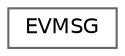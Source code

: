 digraph "类继承关系图"
{
 // LATEX_PDF_SIZE
  bgcolor="transparent";
  edge [fontname=Helvetica,fontsize=10,labelfontname=Helvetica,labelfontsize=10];
  node [fontname=Helvetica,fontsize=10,shape=box,height=0.2,width=0.4];
  rankdir="LR";
  Node0 [id="Node000000",label="EVMSG",height=0.2,width=0.4,color="grey40", fillcolor="white", style="filled",URL="$struct_e_v_m_s_g.html",tooltip=" "];
}
